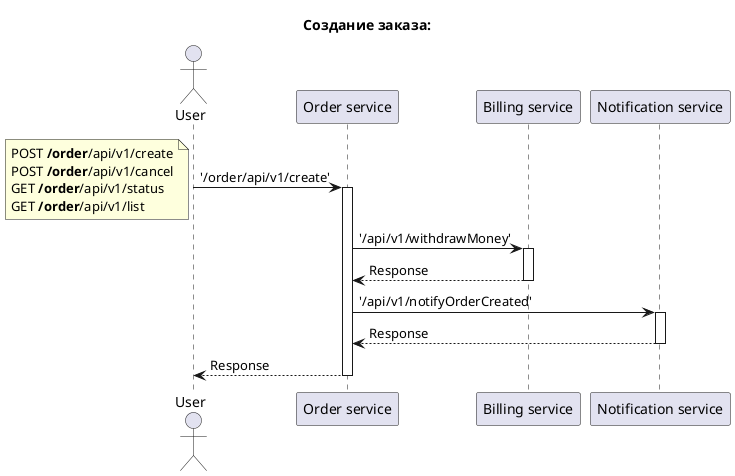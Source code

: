@startuml
'https://plantuml.com/sequence-diagram

actor User
participant "Order service"
participant "Billing service"
participant "Notification service"

title Создание заказа:
User -> "Order service": '/order/api/v1/create'
Activate "Order service"
note left
POST <b>/order</b>/api/v1/create
POST <b>/order</b>/api/v1/cancel
GET <b>/order</b>/api/v1/status
GET <b>/order</b>/api/v1/list
end note

"Order service" -> "Billing service": '/api/v1/withdrawMoney'
Activate "Billing service"
"Billing service" --> "Order service": Response
Deactivate "Billing service"


"Order service" -> "Notification service": '/api/v1/notifyOrderCreated'
Activate "Notification service"
"Notification service" --> "Order service": Response
Deactivate "Notification service"

"Order service" --> User: Response
Deactivate "Order service"

@enduml